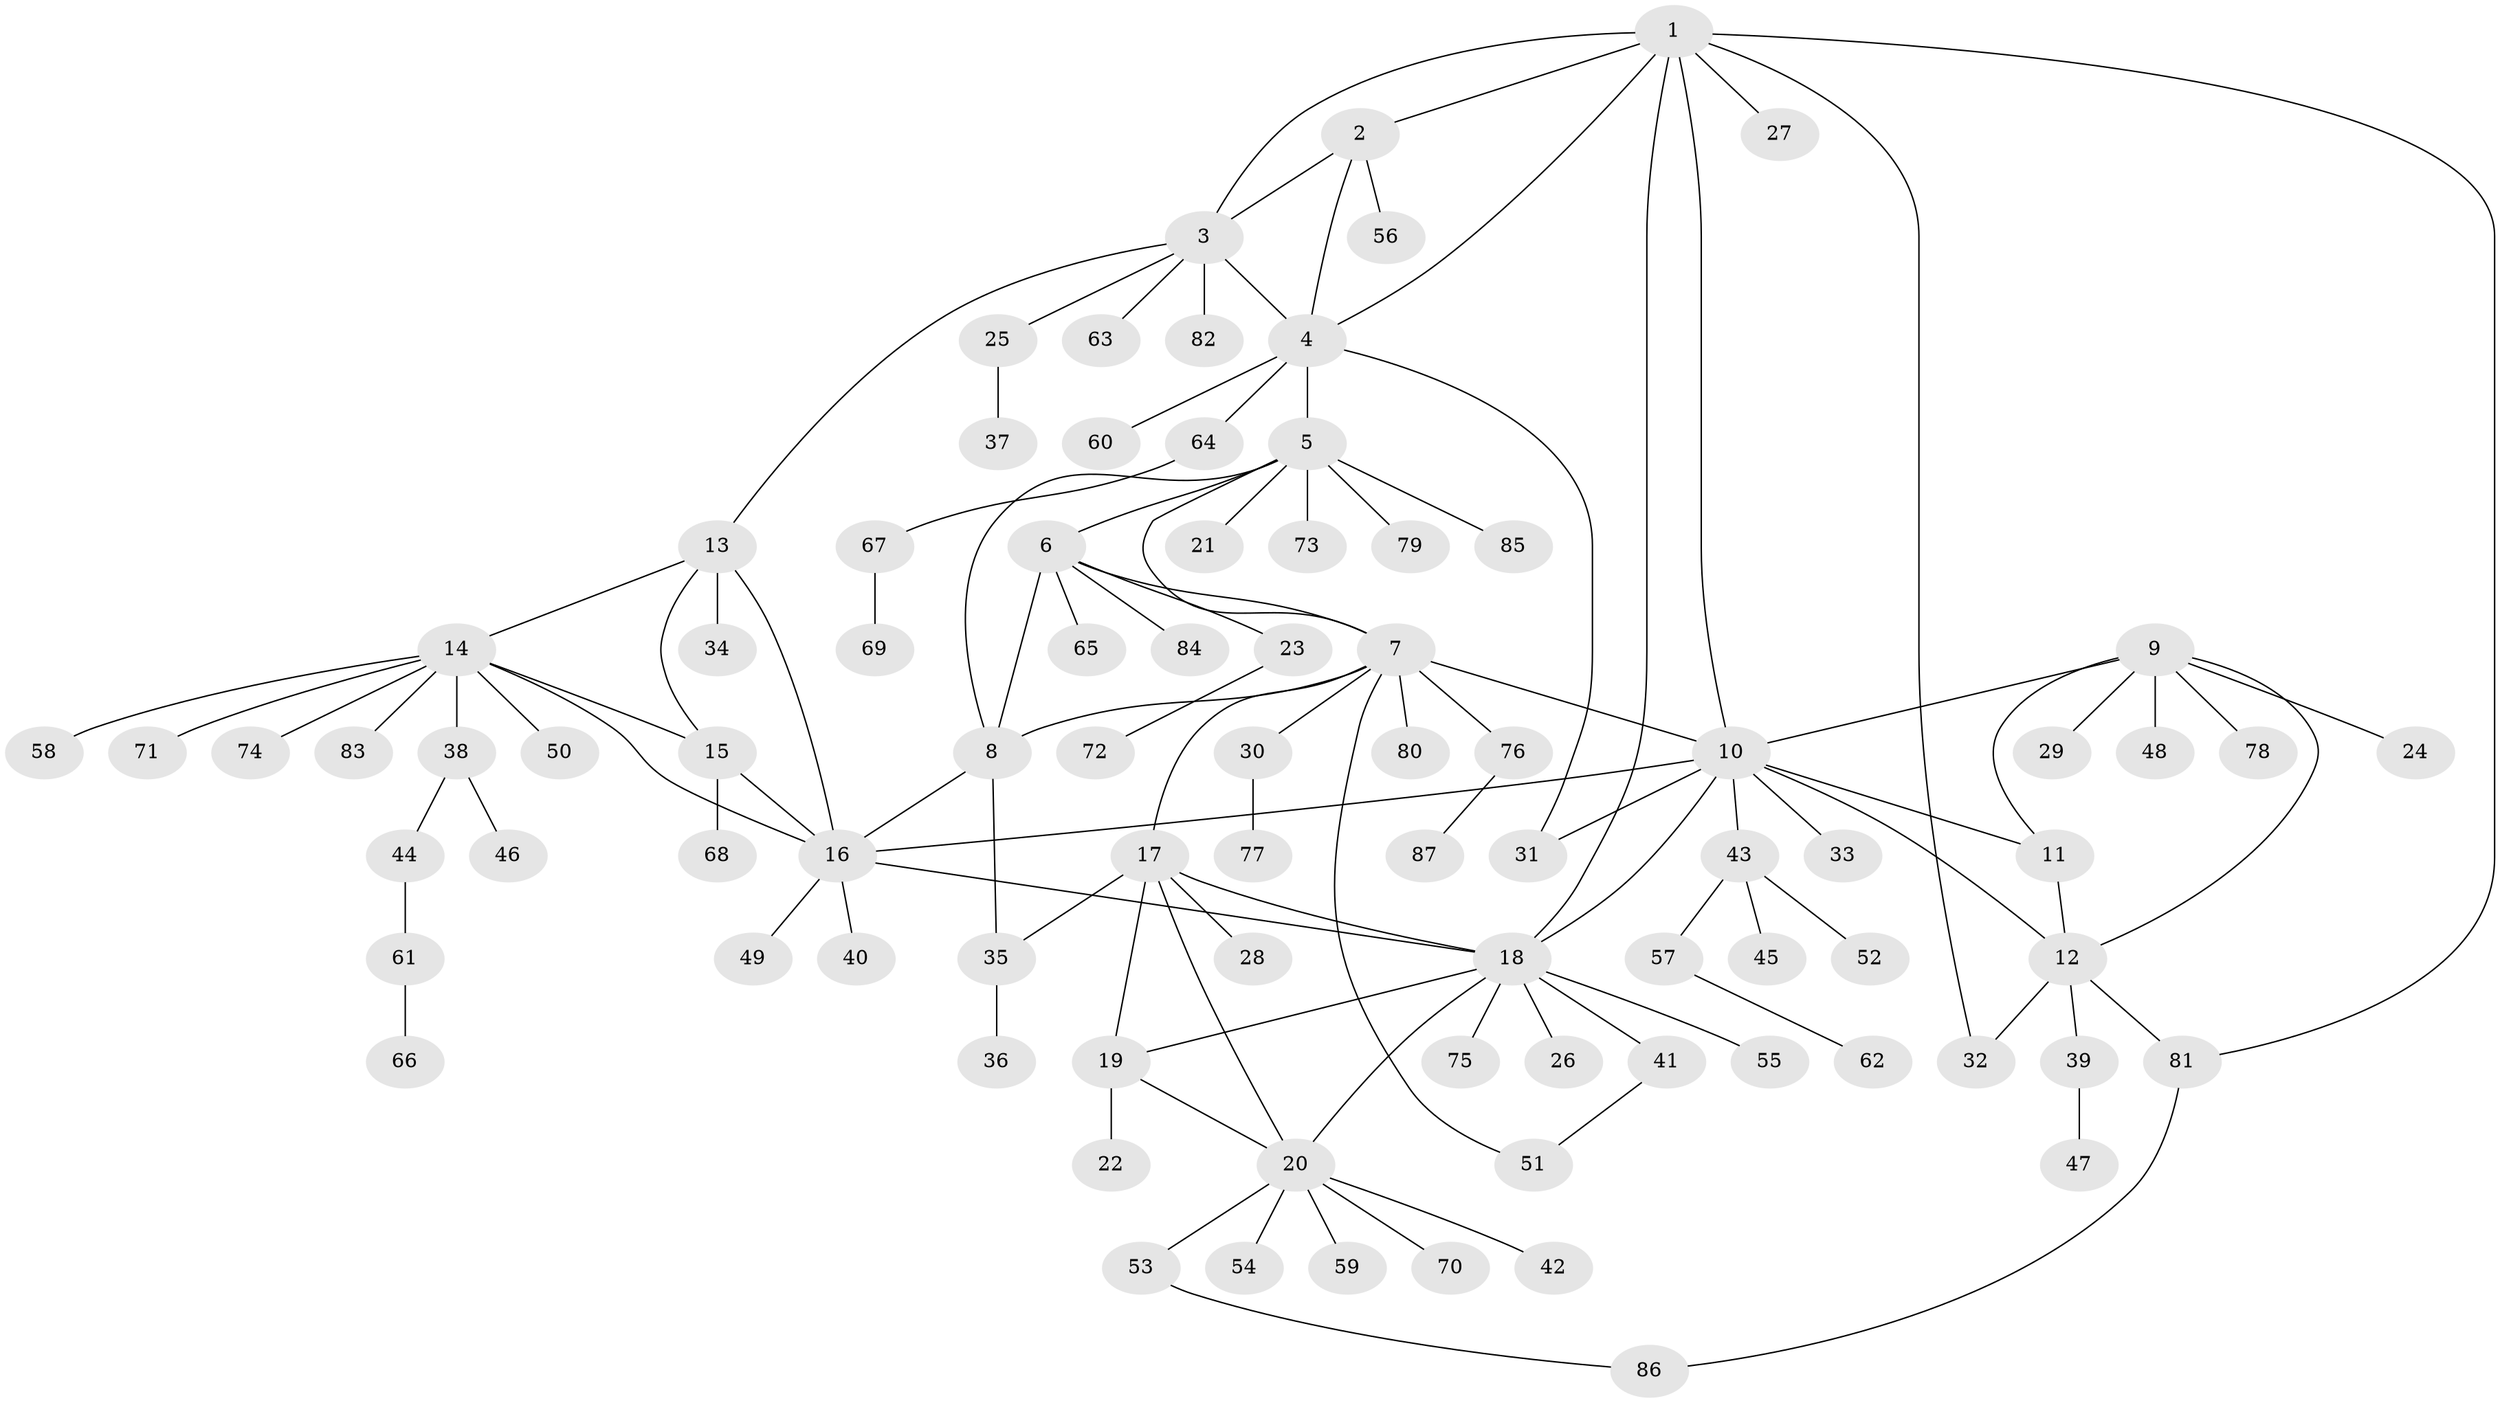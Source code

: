 // coarse degree distribution, {6: 0.023255813953488372, 3: 0.09302325581395349, 17: 0.023255813953488372, 10: 0.023255813953488372, 1: 0.5813953488372093, 14: 0.023255813953488372, 2: 0.16279069767441862, 5: 0.046511627906976744, 4: 0.023255813953488372}
// Generated by graph-tools (version 1.1) at 2025/19/03/04/25 18:19:46]
// undirected, 87 vertices, 113 edges
graph export_dot {
graph [start="1"]
  node [color=gray90,style=filled];
  1;
  2;
  3;
  4;
  5;
  6;
  7;
  8;
  9;
  10;
  11;
  12;
  13;
  14;
  15;
  16;
  17;
  18;
  19;
  20;
  21;
  22;
  23;
  24;
  25;
  26;
  27;
  28;
  29;
  30;
  31;
  32;
  33;
  34;
  35;
  36;
  37;
  38;
  39;
  40;
  41;
  42;
  43;
  44;
  45;
  46;
  47;
  48;
  49;
  50;
  51;
  52;
  53;
  54;
  55;
  56;
  57;
  58;
  59;
  60;
  61;
  62;
  63;
  64;
  65;
  66;
  67;
  68;
  69;
  70;
  71;
  72;
  73;
  74;
  75;
  76;
  77;
  78;
  79;
  80;
  81;
  82;
  83;
  84;
  85;
  86;
  87;
  1 -- 2;
  1 -- 3;
  1 -- 4;
  1 -- 10;
  1 -- 18;
  1 -- 27;
  1 -- 32;
  1 -- 81;
  2 -- 3;
  2 -- 4;
  2 -- 56;
  3 -- 4;
  3 -- 13;
  3 -- 25;
  3 -- 63;
  3 -- 82;
  4 -- 5;
  4 -- 31;
  4 -- 60;
  4 -- 64;
  5 -- 6;
  5 -- 7;
  5 -- 8;
  5 -- 21;
  5 -- 73;
  5 -- 79;
  5 -- 85;
  6 -- 7;
  6 -- 8;
  6 -- 23;
  6 -- 65;
  6 -- 84;
  7 -- 8;
  7 -- 10;
  7 -- 17;
  7 -- 30;
  7 -- 51;
  7 -- 76;
  7 -- 80;
  8 -- 16;
  8 -- 35;
  9 -- 10;
  9 -- 11;
  9 -- 12;
  9 -- 24;
  9 -- 29;
  9 -- 48;
  9 -- 78;
  10 -- 11;
  10 -- 12;
  10 -- 16;
  10 -- 18;
  10 -- 31;
  10 -- 33;
  10 -- 43;
  11 -- 12;
  12 -- 32;
  12 -- 39;
  12 -- 81;
  13 -- 14;
  13 -- 15;
  13 -- 16;
  13 -- 34;
  14 -- 15;
  14 -- 16;
  14 -- 38;
  14 -- 50;
  14 -- 58;
  14 -- 71;
  14 -- 74;
  14 -- 83;
  15 -- 16;
  15 -- 68;
  16 -- 18;
  16 -- 40;
  16 -- 49;
  17 -- 18;
  17 -- 19;
  17 -- 20;
  17 -- 28;
  17 -- 35;
  18 -- 19;
  18 -- 20;
  18 -- 26;
  18 -- 41;
  18 -- 55;
  18 -- 75;
  19 -- 20;
  19 -- 22;
  20 -- 42;
  20 -- 53;
  20 -- 54;
  20 -- 59;
  20 -- 70;
  23 -- 72;
  25 -- 37;
  30 -- 77;
  35 -- 36;
  38 -- 44;
  38 -- 46;
  39 -- 47;
  41 -- 51;
  43 -- 45;
  43 -- 52;
  43 -- 57;
  44 -- 61;
  53 -- 86;
  57 -- 62;
  61 -- 66;
  64 -- 67;
  67 -- 69;
  76 -- 87;
  81 -- 86;
}
